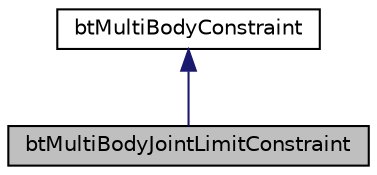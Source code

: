 digraph "btMultiBodyJointLimitConstraint"
{
  edge [fontname="Helvetica",fontsize="10",labelfontname="Helvetica",labelfontsize="10"];
  node [fontname="Helvetica",fontsize="10",shape=record];
  Node1 [label="btMultiBodyJointLimitConstraint",height=0.2,width=0.4,color="black", fillcolor="grey75", style="filled", fontcolor="black"];
  Node2 -> Node1 [dir="back",color="midnightblue",fontsize="10",style="solid",fontname="Helvetica"];
  Node2 [label="btMultiBodyConstraint",height=0.2,width=0.4,color="black", fillcolor="white", style="filled",URL="$classbt_multi_body_constraint.html"];
}
